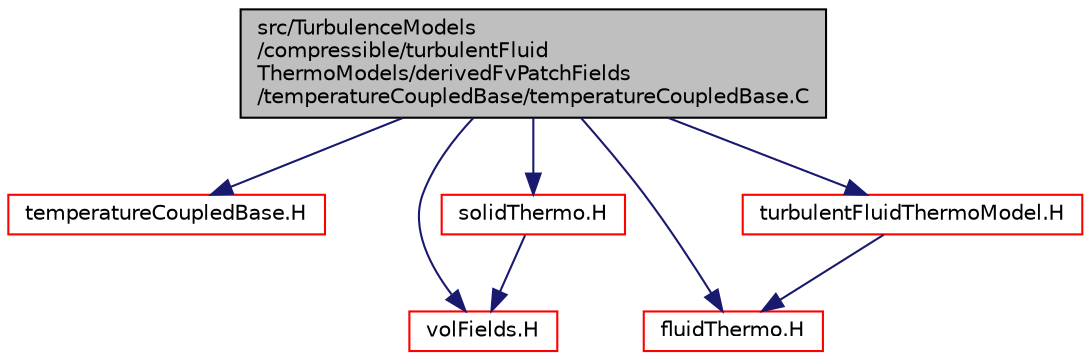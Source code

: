 digraph "src/TurbulenceModels/compressible/turbulentFluidThermoModels/derivedFvPatchFields/temperatureCoupledBase/temperatureCoupledBase.C"
{
  bgcolor="transparent";
  edge [fontname="Helvetica",fontsize="10",labelfontname="Helvetica",labelfontsize="10"];
  node [fontname="Helvetica",fontsize="10",shape=record];
  Node1 [label="src/TurbulenceModels\l/compressible/turbulentFluid\lThermoModels/derivedFvPatchFields\l/temperatureCoupledBase/temperatureCoupledBase.C",height=0.2,width=0.4,color="black", fillcolor="grey75", style="filled", fontcolor="black"];
  Node1 -> Node2 [color="midnightblue",fontsize="10",style="solid",fontname="Helvetica"];
  Node2 [label="temperatureCoupledBase.H",height=0.2,width=0.4,color="red",URL="$a10549.html"];
  Node1 -> Node3 [color="midnightblue",fontsize="10",style="solid",fontname="Helvetica"];
  Node3 [label="volFields.H",height=0.2,width=0.4,color="red",URL="$a05638.html"];
  Node1 -> Node4 [color="midnightblue",fontsize="10",style="solid",fontname="Helvetica"];
  Node4 [label="fluidThermo.H",height=0.2,width=0.4,color="red",URL="$a09961.html"];
  Node1 -> Node5 [color="midnightblue",fontsize="10",style="solid",fontname="Helvetica"];
  Node5 [label="solidThermo.H",height=0.2,width=0.4,color="red",URL="$a10286.html"];
  Node5 -> Node3 [color="midnightblue",fontsize="10",style="solid",fontname="Helvetica"];
  Node1 -> Node6 [color="midnightblue",fontsize="10",style="solid",fontname="Helvetica"];
  Node6 [label="turbulentFluidThermoModel.H",height=0.2,width=0.4,color="red",URL="$a10578.html"];
  Node6 -> Node4 [color="midnightblue",fontsize="10",style="solid",fontname="Helvetica"];
}
